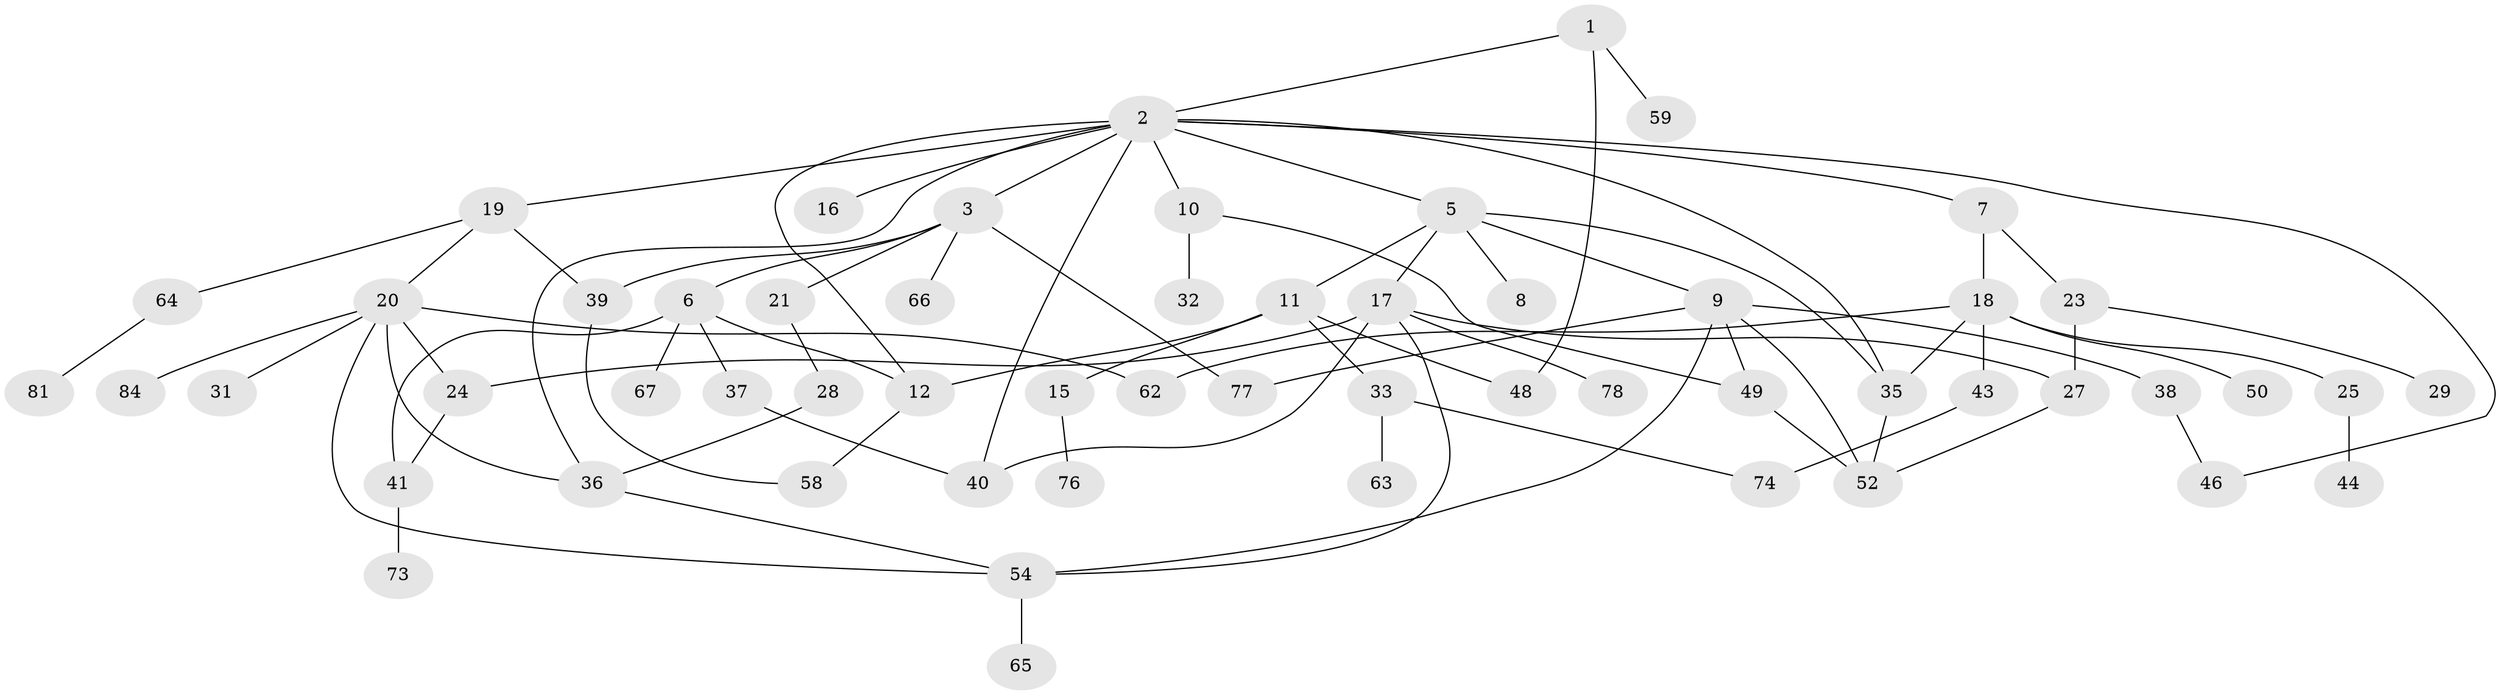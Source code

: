 // original degree distribution, {3: 0.18604651162790697, 6: 0.03488372093023256, 8: 0.011627906976744186, 7: 0.011627906976744186, 2: 0.3023255813953488, 5: 0.06976744186046512, 4: 0.09302325581395349, 1: 0.29069767441860467}
// Generated by graph-tools (version 1.1) at 2025/10/02/27/25 16:10:52]
// undirected, 57 vertices, 81 edges
graph export_dot {
graph [start="1"]
  node [color=gray90,style=filled];
  1;
  2 [super="+4"];
  3 [super="+13"];
  5 [super="+57"];
  6 [super="+83"];
  7;
  8 [super="+86"];
  9 [super="+61"];
  10;
  11 [super="+14"];
  12 [super="+80"];
  15 [super="+75"];
  16;
  17 [super="+30"];
  18 [super="+34"];
  19 [super="+69"];
  20 [super="+22"];
  21;
  23 [super="+26"];
  24 [super="+42"];
  25;
  27 [super="+53"];
  28 [super="+60"];
  29;
  31;
  32;
  33 [super="+45"];
  35;
  36 [super="+85"];
  37 [super="+68"];
  38 [super="+51"];
  39 [super="+70"];
  40;
  41 [super="+47"];
  43;
  44;
  46;
  48 [super="+72"];
  49 [super="+56"];
  50;
  52 [super="+71"];
  54 [super="+55"];
  58;
  59;
  62;
  63;
  64;
  65;
  66;
  67;
  73;
  74 [super="+79"];
  76;
  77 [super="+82"];
  78;
  81;
  84;
  1 -- 2;
  1 -- 48;
  1 -- 59;
  2 -- 3;
  2 -- 19;
  2 -- 35;
  2 -- 12;
  2 -- 36;
  2 -- 5;
  2 -- 7;
  2 -- 40;
  2 -- 10;
  2 -- 46;
  2 -- 16;
  3 -- 6;
  3 -- 66;
  3 -- 21;
  3 -- 39;
  3 -- 77;
  5 -- 8;
  5 -- 9;
  5 -- 11;
  5 -- 17;
  5 -- 35;
  6 -- 37;
  6 -- 67;
  6 -- 41;
  6 -- 12;
  7 -- 18;
  7 -- 23;
  9 -- 38;
  9 -- 52;
  9 -- 77;
  9 -- 49;
  9 -- 54;
  10 -- 32;
  10 -- 49;
  11 -- 12;
  11 -- 15;
  11 -- 33;
  11 -- 48;
  12 -- 58;
  15 -- 76;
  17 -- 54;
  17 -- 24;
  17 -- 40;
  17 -- 78;
  17 -- 27;
  18 -- 25;
  18 -- 35;
  18 -- 43;
  18 -- 50;
  18 -- 62;
  19 -- 20;
  19 -- 64;
  19 -- 39;
  20 -- 24;
  20 -- 31;
  20 -- 62;
  20 -- 36;
  20 -- 84;
  20 -- 54;
  21 -- 28;
  23 -- 27;
  23 -- 29;
  24 -- 41;
  25 -- 44;
  27 -- 52;
  28 -- 36;
  33 -- 63;
  33 -- 74;
  35 -- 52;
  36 -- 54;
  37 -- 40;
  38 -- 46;
  39 -- 58;
  41 -- 73;
  43 -- 74;
  49 -- 52;
  54 -- 65;
  64 -- 81;
}
